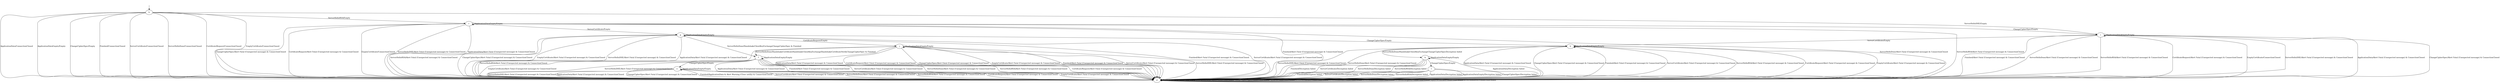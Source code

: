 digraph "" {
	graph [configurations="1.0.1g|1.0.1j_regular|1.0.2_full"];
	node [label="\N"];
	__start0	[feature=True,
		label="",
		shape=none];
	b	[feature=True];
	__start0 -> b	[key=0];
	c	[feature="1.0.1g|1.0.1j_regular|1.0.2_full"];
	b -> c	[key=0,
		feature="1.0.1g|1.0.1j_regular|1.0.2_full",
		label="ServerHelloRSA/Empty"];
	d	[feature="1.0.1g|1.0.1j_regular|1.0.2_full"];
	b -> d	[key=0,
		feature="1.0.1g|1.0.1j_regular|1.0.2_full",
		label="ApplicationData/ConnectionClosed"];
	b -> d	[key=1,
		feature="1.0.1g|1.0.1j_regular|1.0.2_full",
		label="ApplicationDataEmpty/Empty"];
	b -> d	[key=2,
		feature="1.0.1g|1.0.1j_regular|1.0.2_full",
		label="ChangeCipherSpec/Empty"];
	b -> d	[key=3,
		feature="1.0.1g|1.0.1j_regular|1.0.2_full",
		label="Finished/ConnectionClosed"];
	b -> d	[key=4,
		feature="1.0.1g|1.0.1j_regular|1.0.2_full",
		label="ServerCertificate/ConnectionClosed"];
	b -> d	[key=5,
		feature="1.0.1g|1.0.1j_regular|1.0.2_full",
		label="ServerHelloDone/ConnectionClosed"];
	b -> d	[key=6,
		feature="1.0.2_full",
		label="CertificateRequest/ConnectionClosed"];
	b -> d	[key=7,
		feature="1.0.2_full",
		label="EmptyCertificate/ConnectionClosed"];
	i	[feature="1.0.1g|1.0.2_full"];
	b -> i	[key=0,
		feature="1.0.2_full",
		label="ServerHelloDHE/Empty"];
	c -> c	[key=0,
		feature="1.0.1g|1.0.1j_regular|1.0.2_full",
		label="ApplicationDataEmpty/Empty"];
	c -> d	[key=0,
		feature="1.0.1g|1.0.1j_regular|1.0.2_full",
		label="ApplicationData/Alert Fatal (Unexpected message) & ConnectionClosed"];
	c -> d	[key=1,
		feature="1.0.1g|1.0.1j_regular|1.0.2_full",
		label="Finished/Alert Fatal (Unexpected message) & ConnectionClosed"];
	c -> d	[key=2,
		feature="1.0.1g|1.0.1j_regular|1.0.2_full",
		label="ServerHelloDone/Alert Fatal (Unexpected message) & ConnectionClosed"];
	c -> d	[key=3,
		feature="1.0.1g|1.0.1j_regular|1.0.2_full",
		label="ServerHelloRSA/Alert Fatal (Unexpected message) & ConnectionClosed"];
	c -> d	[key=4,
		feature="1.0.1j_regular|1.0.2_full",
		label="ChangeCipherSpec/Alert Fatal (Unexpected message) & ConnectionClosed"];
	c -> d	[key=5,
		feature="1.0.2_full",
		label="CertificateRequest/Alert Fatal (Unexpected message) & ConnectionClosed"];
	c -> d	[key=6,
		feature="1.0.2_full",
		label="EmptyCertificate/ConnectionClosed"];
	c -> d	[key=7,
		feature="1.0.2_full",
		label="ServerHelloDHE/Alert Fatal (Unexpected message) & ConnectionClosed"];
	g	[feature="1.0.1g|1.0.1j_regular|1.0.2_full"];
	c -> g	[key=0,
		feature="1.0.1g|1.0.1j_regular|1.0.2_full",
		label="ServerCertificate/Empty"];
	c -> i	[key=0,
		feature="1.0.1g",
		label="ChangeCipherSpec/Empty"];
	d -> d	[key=0,
		feature="1.0.1g|1.0.1j_regular|1.0.2_full",
		label="ApplicationData/ConnectionClosed"];
	d -> d	[key=1,
		feature="1.0.1g|1.0.1j_regular|1.0.2_full",
		label="ApplicationDataEmpty/ConnectionClosed"];
	d -> d	[key=2,
		feature="1.0.1g|1.0.1j_regular|1.0.2_full",
		label="ChangeCipherSpec/ConnectionClosed"];
	d -> d	[key=3,
		feature="1.0.1g|1.0.1j_regular|1.0.2_full",
		label="Finished/ConnectionClosed"];
	d -> d	[key=4,
		feature="1.0.1g|1.0.1j_regular|1.0.2_full",
		label="ServerCertificate/ConnectionClosed"];
	d -> d	[key=5,
		feature="1.0.1g|1.0.1j_regular|1.0.2_full",
		label="ServerHelloDone/ConnectionClosed"];
	d -> d	[key=6,
		feature="1.0.1g|1.0.1j_regular|1.0.2_full",
		label="ServerHelloRSA/ConnectionClosed"];
	d -> d	[key=7,
		feature="1.0.2_full",
		label="CertificateRequest/ConnectionClosed"];
	d -> d	[key=8,
		feature="1.0.2_full",
		label="EmptyCertificate/ConnectionClosed"];
	d -> d	[key=9,
		feature="1.0.2_full",
		label="ServerHelloDHE/ConnectionClosed"];
	e	[feature="1.0.1g|1.0.1j_regular|1.0.2_full"];
	e -> d	[key=0,
		feature="1.0.1g|1.0.1j_regular|1.0.2_full",
		label="ApplicationData/Alert Fatal (Unexpected message) & ConnectionClosed"];
	e -> d	[key=1,
		feature="1.0.1g|1.0.1j_regular|1.0.2_full",
		label="ChangeCipherSpec/Alert Fatal (Unexpected message) & ConnectionClosed"];
	e -> d	[key=2,
		feature="1.0.1g|1.0.1j_regular|1.0.2_full",
		label="Finished/ApplicationData & Alert Warning (Close notify) & ConnectionClosed"];
	e -> d	[key=3,
		feature="1.0.1g|1.0.1j_regular|1.0.2_full",
		label="ServerCertificate/Alert Fatal (Unexpected message) & ConnectionClosed"];
	e -> d	[key=4,
		feature="1.0.1g|1.0.1j_regular|1.0.2_full",
		label="ServerHelloDone/Alert Fatal (Unexpected message) & ConnectionClosed"];
	e -> d	[key=5,
		feature="1.0.1g|1.0.1j_regular|1.0.2_full",
		label="ServerHelloRSA/Alert Fatal (Unexpected message) & ConnectionClosed"];
	e -> d	[key=6,
		feature="1.0.2_full",
		label="CertificateRequest/Alert Fatal (Unexpected message) & ConnectionClosed"];
	e -> d	[key=7,
		feature="1.0.2_full",
		label="EmptyCertificate/Alert Fatal (Unexpected message) & ConnectionClosed"];
	e -> d	[key=8,
		feature="1.0.2_full",
		label="ServerHelloDHE/Alert Fatal (Unexpected message) & ConnectionClosed"];
	e -> e	[key=0,
		feature="1.0.1g|1.0.1j_regular|1.0.2_full",
		label="ApplicationDataEmpty/Empty"];
	f	[feature="1.0.1g|1.0.1j_regular|1.0.2_full"];
	f -> d	[key=0,
		feature="1.0.1g|1.0.1j_regular|1.0.2_full",
		label="ApplicationData/Alert Fatal (Unexpected message) & ConnectionClosed"];
	f -> d	[key=1,
		feature="1.0.1g|1.0.1j_regular|1.0.2_full",
		label="Finished/Alert Fatal (Unexpected message) & ConnectionClosed"];
	f -> d	[key=2,
		feature="1.0.1g|1.0.1j_regular|1.0.2_full",
		label="ServerCertificate/Alert Fatal (Unexpected message) & ConnectionClosed"];
	f -> d	[key=3,
		feature="1.0.1g|1.0.1j_regular|1.0.2_full",
		label="ServerHelloDone/Alert Fatal (Unexpected message) & ConnectionClosed"];
	f -> d	[key=4,
		feature="1.0.1g|1.0.1j_regular|1.0.2_full",
		label="ServerHelloRSA/Alert Fatal (Unexpected message) & ConnectionClosed"];
	f -> d	[key=5,
		feature="1.0.2_full",
		label="CertificateRequest/Alert Fatal (Unexpected message) & ConnectionClosed"];
	f -> d	[key=6,
		feature="1.0.2_full",
		label="EmptyCertificate/Alert Fatal (Unexpected message) & ConnectionClosed"];
	f -> d	[key=7,
		feature="1.0.2_full",
		label="ServerHelloDHE/Alert Fatal (Unexpected message) & ConnectionClosed"];
	f -> e	[key=0,
		feature="1.0.1g|1.0.1j_regular|1.0.2_full",
		label="ChangeCipherSpec/Empty"];
	f -> f	[key=0,
		feature="1.0.1g|1.0.1j_regular|1.0.2_full",
		label="ApplicationDataEmpty/Empty"];
	g -> d	[key=0,
		feature="1.0.1g|1.0.1j_regular|1.0.2_full",
		label="ApplicationData/Alert Fatal (Unexpected message) & ConnectionClosed"];
	g -> d	[key=1,
		feature="1.0.1g|1.0.1j_regular|1.0.2_full",
		label="Finished/Alert Fatal (Unexpected message) & ConnectionClosed"];
	g -> d	[key=2,
		feature="1.0.1g|1.0.1j_regular|1.0.2_full",
		label="ServerCertificate/Alert Fatal (Unexpected message) & ConnectionClosed"];
	g -> d	[key=3,
		feature="1.0.1g|1.0.1j_regular|1.0.2_full",
		label="ServerHelloRSA/Alert Fatal (Unexpected message) & ConnectionClosed"];
	g -> d	[key=4,
		feature="1.0.1j_regular|1.0.2_full",
		label="ChangeCipherSpec/Alert Fatal (Unexpected message) & ConnectionClosed"];
	g -> d	[key=5,
		feature="1.0.2_full",
		label="EmptyCertificate/Alert Fatal (Unexpected message) & ConnectionClosed"];
	g -> d	[key=6,
		feature="1.0.2_full",
		label="ServerHelloDHE/Alert Fatal (Unexpected message) & ConnectionClosed"];
	g -> f	[key=0,
		feature="1.0.1g|1.0.1j_regular|1.0.2_full",
		label="ServerHelloDone/HandshakeClientKeyExchangeChangeCipherSpec & Finished"];
	g -> g	[key=0,
		feature="1.0.1g|1.0.1j_regular|1.0.2_full",
		label="ApplicationDataEmpty/Empty"];
	h	[feature="1.0.1g|1.0.2_full"];
	g -> h	[key=0,
		feature="1.0.1g",
		label="ChangeCipherSpec/Empty"];
	j	[feature="1.0.2_full"];
	g -> j	[key=0,
		feature="1.0.2_full",
		label="CertificateRequest/Empty"];
	h -> d	[key=0,
		feature="1.0.1g|1.0.2_full",
		label="ApplicationData/Alert Fatal (Unexpected message) & ConnectionClosed"];
	h -> d	[key=1,
		feature="1.0.1g|1.0.2_full",
		label="ChangeCipherSpec/Alert Fatal (Unexpected message) & ConnectionClosed"];
	h -> d	[key=2,
		feature="1.0.1g|1.0.2_full",
		label="Finished/Alert Fatal (Unexpected message) & ConnectionClosed"];
	h -> d	[key=3,
		feature="1.0.1g|1.0.2_full",
		label="ServerCertificate/Alert Fatal (Unexpected message) & ConnectionClosed"];
	h -> d	[key=4,
		feature="1.0.1g|1.0.2_full",
		label="ServerHelloRSA/Alert Fatal (Unexpected message) & ConnectionClosed"];
	h -> d	[key=5,
		feature="1.0.2_full",
		label="CertificateRequest/Alert Fatal (Unexpected message) & ConnectionClosed"];
	h -> d	[key=6,
		feature="1.0.2_full",
		label="EmptyCertificate/Alert Fatal (Unexpected message) & ConnectionClosed"];
	h -> d	[key=7,
		feature="1.0.2_full",
		label="ServerHelloDHE/Alert Fatal (Unexpected message) & ConnectionClosed"];
	h -> d	[key=8,
		feature="1.0.2_full",
		label="ServerHelloDone/Alert Fatal (Unexpected message) & ConnectionClosed"];
	h -> h	[key=0,
		feature="1.0.1g|1.0.2_full",
		label="ApplicationDataEmpty/Empty"];
	k	[feature="1.0.1g"];
	h -> k	[key=0,
		feature="1.0.1g",
		label="ServerHelloDone/HandshakeClientKeyExchangeChangeCipherSpecDecryption failed"];
	i -> d	[key=0,
		feature="1.0.1g|1.0.2_full",
		label="ApplicationData/Alert Fatal (Unexpected message) & ConnectionClosed"];
	i -> d	[key=1,
		feature="1.0.1g|1.0.2_full",
		label="ChangeCipherSpec/Alert Fatal (Unexpected message) & ConnectionClosed"];
	i -> d	[key=2,
		feature="1.0.1g|1.0.2_full",
		label="Finished/Alert Fatal (Unexpected message) & ConnectionClosed"];
	i -> d	[key=3,
		feature="1.0.1g|1.0.2_full",
		label="ServerHelloDone/Alert Fatal (Unexpected message) & ConnectionClosed"];
	i -> d	[key=4,
		feature="1.0.1g|1.0.2_full",
		label="ServerHelloRSA/Alert Fatal (Unexpected message) & ConnectionClosed"];
	i -> d	[key=5,
		feature="1.0.2_full",
		label="CertificateRequest/Alert Fatal (Unexpected message) & ConnectionClosed"];
	i -> d	[key=6,
		feature="1.0.2_full",
		label="EmptyCertificate/ConnectionClosed"];
	i -> d	[key=7,
		feature="1.0.2_full",
		label="ServerHelloDHE/Alert Fatal (Unexpected message) & ConnectionClosed"];
	i -> h	[key=0,
		feature="1.0.1g|1.0.2_full",
		label="ServerCertificate/Empty"];
	i -> i	[key=0,
		feature="1.0.1g|1.0.2_full",
		label="ApplicationDataEmpty/Empty"];
	j -> d	[key=0,
		feature="1.0.2_full",
		label="ApplicationData/Alert Fatal (Unexpected message) & ConnectionClosed"];
	j -> d	[key=1,
		feature="1.0.2_full",
		label="CertificateRequest/Alert Fatal (Unexpected message) & ConnectionClosed"];
	j -> d	[key=2,
		feature="1.0.2_full",
		label="ChangeCipherSpec/Alert Fatal (Unexpected message) & ConnectionClosed"];
	j -> d	[key=3,
		feature="1.0.2_full",
		label="EmptyCertificate/Alert Fatal (Unexpected message) & ConnectionClosed"];
	j -> d	[key=4,
		feature="1.0.2_full",
		label="Finished/Alert Fatal (Unexpected message) & ConnectionClosed"];
	j -> d	[key=5,
		feature="1.0.2_full",
		label="ServerCertificate/Alert Fatal (Unexpected message) & ConnectionClosed"];
	j -> d	[key=6,
		feature="1.0.2_full",
		label="ServerHelloDHE/Alert Fatal (Unexpected message) & ConnectionClosed"];
	j -> d	[key=7,
		feature="1.0.2_full",
		label="ServerHelloRSA/Alert Fatal (Unexpected message) & ConnectionClosed"];
	j -> f	[key=0,
		feature="1.0.2_full",
		label="ServerHelloDone/HandshakeCertificateHandshakeClientKeyExchangeHandshakeCertificateVerifyChangeCipherSpec & Finished"];
	j -> j	[key=0,
		feature="1.0.2_full",
		label="ApplicationDataEmpty/Empty"];
	k -> d	[key=0,
		feature="1.0.1g",
		label="ApplicationData/Decryption failed"];
	k -> d	[key=1,
		feature="1.0.1g",
		label="Finished/Decryption failed"];
	k -> d	[key=2,
		feature="1.0.1g",
		label="ServerCertificate/Decryption failed"];
	k -> d	[key=3,
		feature="1.0.1g",
		label="ServerHelloDone/Decryption failed"];
	k -> d	[key=4,
		feature="1.0.1g",
		label="ServerHelloRSA/Decryption failed"];
	k -> k	[key=0,
		feature="1.0.1g",
		label="ApplicationDataEmpty/Empty"];
	l	[feature="1.0.1g"];
	k -> l	[key=0,
		feature="1.0.1g",
		label="ChangeCipherSpec/Empty"];
	l -> d	[key=0,
		feature="1.0.1g",
		label="ApplicationData/Decryption failed"];
	l -> d	[key=1,
		feature="1.0.1g",
		label="ApplicationDataEmpty/Decryption failed"];
	l -> d	[key=2,
		feature="1.0.1g",
		label="ChangeCipherSpec/Decryption failed"];
	l -> d	[key=3,
		feature="1.0.1g",
		label="Finished/Decryption failed"];
	l -> d	[key=4,
		feature="1.0.1g",
		label="ServerCertificate/Decryption failed"];
	l -> d	[key=5,
		feature="1.0.1g",
		label="ServerHelloDone/Decryption failed"];
	l -> d	[key=6,
		feature="1.0.1g",
		label="ServerHelloRSA/Decryption failed"];
}

